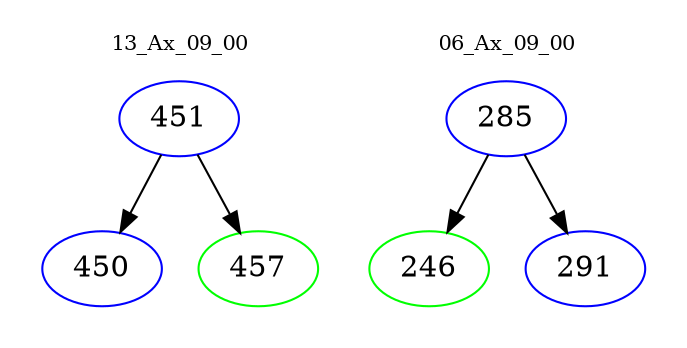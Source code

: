 digraph{
subgraph cluster_0 {
color = white
label = "13_Ax_09_00";
fontsize=10;
T0_451 [label="451", color="blue"]
T0_451 -> T0_450 [color="black"]
T0_450 [label="450", color="blue"]
T0_451 -> T0_457 [color="black"]
T0_457 [label="457", color="green"]
}
subgraph cluster_1 {
color = white
label = "06_Ax_09_00";
fontsize=10;
T1_285 [label="285", color="blue"]
T1_285 -> T1_246 [color="black"]
T1_246 [label="246", color="green"]
T1_285 -> T1_291 [color="black"]
T1_291 [label="291", color="blue"]
}
}
